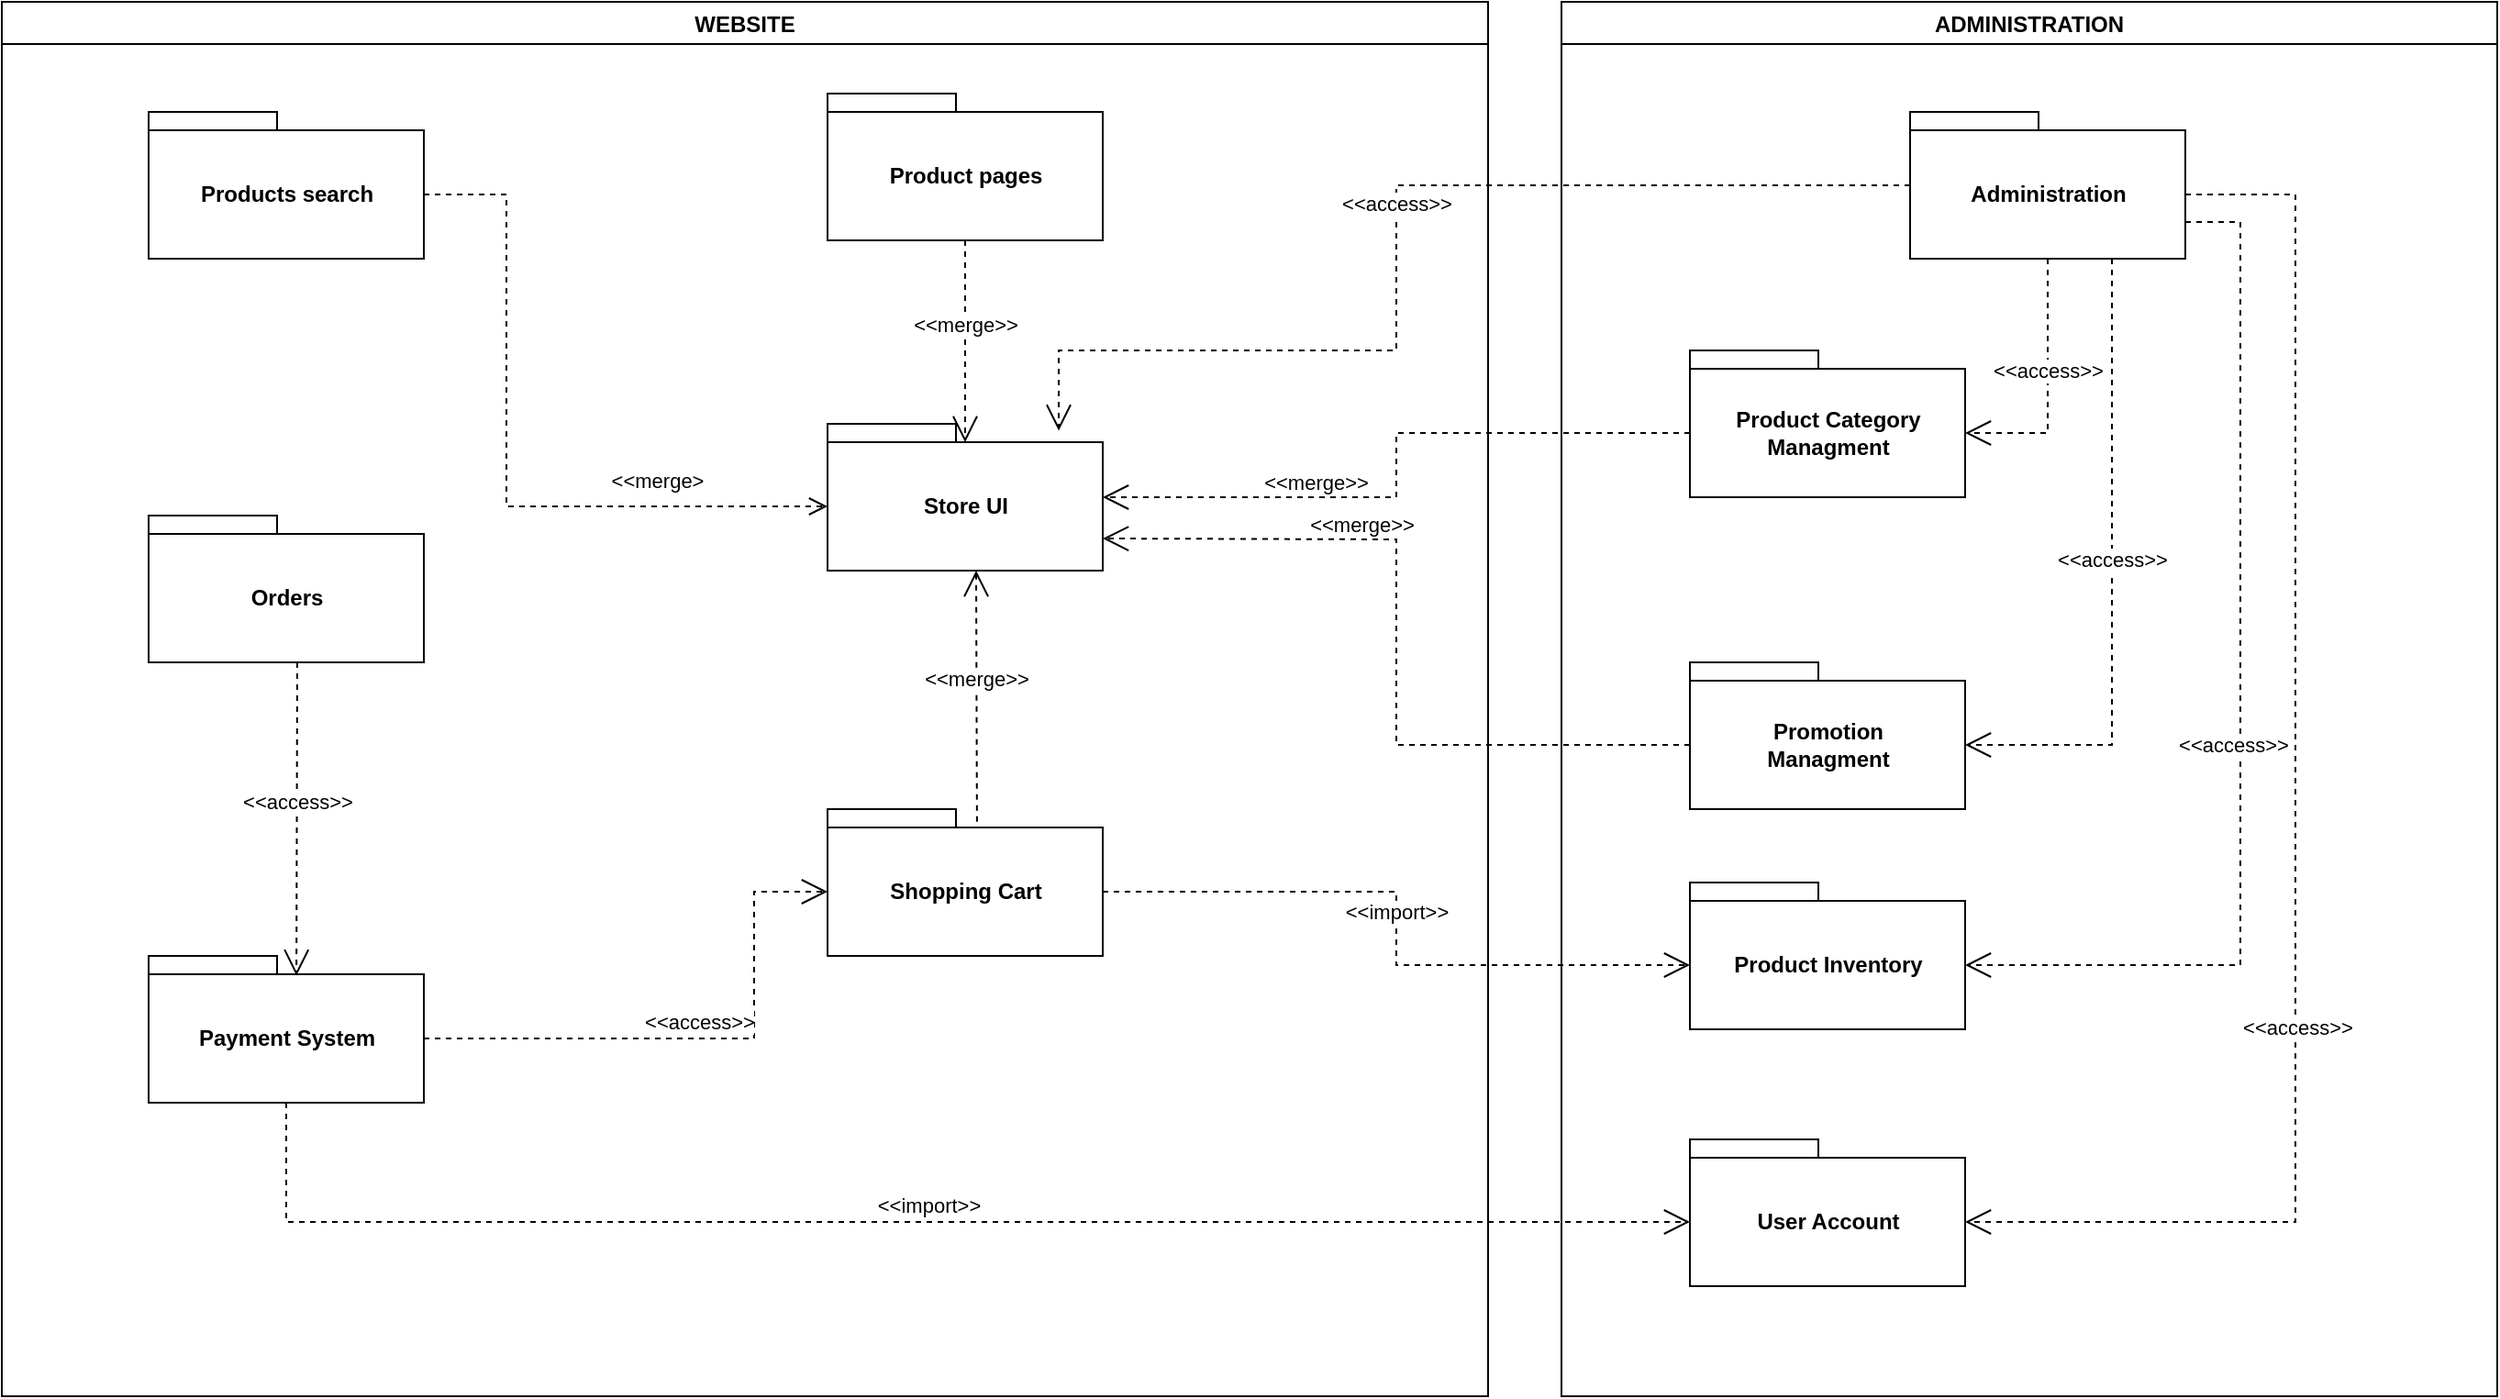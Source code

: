 <mxfile version="17.4.0" type="github">
  <diagram id="H88vbu2F5iCE0-_oEWzY" name="Page-1">
    <mxGraphModel dx="2424" dy="2037" grid="1" gridSize="10" guides="1" tooltips="1" connect="1" arrows="1" fold="1" page="1" pageScale="1" pageWidth="827" pageHeight="1169" math="0" shadow="0">
      <root>
        <mxCell id="0" />
        <mxCell id="1" parent="0" />
        <mxCell id="xVnecakKS6y9IhjQjkrB-11" value="&amp;lt;&amp;lt;import&amp;gt;&amp;gt;" style="edgeStyle=none;html=1;endArrow=open;endSize=12;dashed=1;verticalAlign=bottom;rounded=0;entryX=0;entryY=0;entryDx=0;entryDy=45;entryPerimeter=0;exitX=0.5;exitY=1;exitDx=0;exitDy=0;exitPerimeter=0;" parent="1" source="xVnecakKS6y9IhjQjkrB-2" target="xVnecakKS6y9IhjQjkrB-8" edge="1">
          <mxGeometry width="160" relative="1" as="geometry">
            <mxPoint x="170" y="484" as="sourcePoint" />
            <mxPoint x="220" y="580" as="targetPoint" />
            <Array as="points">
              <mxPoint x="-425" y="625" />
            </Array>
          </mxGeometry>
        </mxCell>
        <mxCell id="xVnecakKS6y9IhjQjkrB-13" value="&amp;lt;&amp;lt;import&amp;gt;&amp;gt;" style="edgeStyle=none;html=1;endArrow=open;endSize=12;dashed=1;verticalAlign=bottom;rounded=0;entryX=0;entryY=0;entryDx=0;entryDy=45;entryPerimeter=0;exitX=0;exitY=0;exitDx=150;exitDy=45;exitPerimeter=0;" parent="1" source="xVnecakKS6y9IhjQjkrB-6" target="xVnecakKS6y9IhjQjkrB-12" edge="1">
          <mxGeometry width="160" relative="1" as="geometry">
            <mxPoint x="270" y="410" as="sourcePoint" />
            <mxPoint x="430" y="410" as="targetPoint" />
            <Array as="points">
              <mxPoint x="180" y="445" />
              <mxPoint x="180" y="485" />
            </Array>
          </mxGeometry>
        </mxCell>
        <mxCell id="xVnecakKS6y9IhjQjkrB-20" value="&amp;lt;&amp;lt;access&amp;gt;&amp;gt;" style="edgeStyle=none;html=1;endArrow=open;endSize=12;dashed=1;verticalAlign=bottom;rounded=0;entryX=0.84;entryY=0.047;entryDx=0;entryDy=0;entryPerimeter=0;" parent="1" target="xVnecakKS6y9IhjQjkrB-14" edge="1">
          <mxGeometry width="160" relative="1" as="geometry">
            <mxPoint x="460" y="60" as="sourcePoint" />
            <mxPoint x="30" y="220" as="targetPoint" />
            <Array as="points">
              <mxPoint x="180" y="60" />
              <mxPoint x="180" y="150" />
              <mxPoint x="-4" y="150" />
            </Array>
          </mxGeometry>
        </mxCell>
        <mxCell id="xVnecakKS6y9IhjQjkrB-22" value="&amp;lt;&amp;lt;merge&amp;gt;&amp;gt;" style="edgeStyle=none;html=1;endArrow=open;endSize=12;dashed=1;verticalAlign=bottom;rounded=0;entryX=0;entryY=0;entryDx=150;entryDy=62.5;entryPerimeter=0;exitX=0;exitY=0;exitDx=0;exitDy=45;exitPerimeter=0;" parent="1" source="xVnecakKS6y9IhjQjkrB-4" target="xVnecakKS6y9IhjQjkrB-14" edge="1">
          <mxGeometry x="0.348" y="1" width="160" relative="1" as="geometry">
            <mxPoint x="434" y="130" as="sourcePoint" />
            <mxPoint x="433.3" y="226" as="targetPoint" />
            <Array as="points">
              <mxPoint x="180" y="365" />
              <mxPoint x="180" y="253" />
            </Array>
            <mxPoint as="offset" />
          </mxGeometry>
        </mxCell>
        <mxCell id="OjAhgf_gLrIJjrnwMmez-1" value="WEBSITE" style="swimlane;" parent="1" vertex="1">
          <mxGeometry x="-580" y="-40" width="810" height="760" as="geometry" />
        </mxCell>
        <mxCell id="xVnecakKS6y9IhjQjkrB-2" value="Payment System" style="shape=folder;fontStyle=1;tabWidth=70;tabHeight=10;tabPosition=left;html=1;boundedLbl=1;" parent="OjAhgf_gLrIJjrnwMmez-1" vertex="1">
          <mxGeometry x="80" y="520" width="150" height="80" as="geometry" />
        </mxCell>
        <mxCell id="xVnecakKS6y9IhjQjkrB-7" value="Orders" style="shape=folder;fontStyle=1;tabWidth=70;tabHeight=10;tabPosition=left;html=1;boundedLbl=1;" parent="OjAhgf_gLrIJjrnwMmez-1" vertex="1">
          <mxGeometry x="80" y="280" width="150" height="80" as="geometry" />
        </mxCell>
        <mxCell id="xVnecakKS6y9IhjQjkrB-9" value="&amp;lt;&amp;lt;access&amp;gt;&amp;gt;" style="edgeStyle=none;html=1;endArrow=open;endSize=12;dashed=1;verticalAlign=bottom;rounded=0;entryX=0.537;entryY=0.134;entryDx=0;entryDy=0;entryPerimeter=0;" parent="OjAhgf_gLrIJjrnwMmez-1" edge="1" target="xVnecakKS6y9IhjQjkrB-2">
          <mxGeometry width="160" relative="1" as="geometry">
            <mxPoint x="161" y="360" as="sourcePoint" />
            <mxPoint x="155" y="520" as="targetPoint" />
            <Array as="points" />
          </mxGeometry>
        </mxCell>
        <mxCell id="xVnecakKS6y9IhjQjkrB-1" value="Products search" style="shape=folder;fontStyle=1;tabWidth=70;tabHeight=10;tabPosition=left;html=1;boundedLbl=1;" parent="OjAhgf_gLrIJjrnwMmez-1" vertex="1">
          <mxGeometry x="80" y="60" width="150" height="80" as="geometry" />
        </mxCell>
        <mxCell id="xVnecakKS6y9IhjQjkrB-5" value="Product pages" style="shape=folder;fontStyle=1;tabWidth=70;tabHeight=10;tabPosition=left;html=1;boundedLbl=1;" parent="OjAhgf_gLrIJjrnwMmez-1" vertex="1">
          <mxGeometry x="450" y="50" width="150" height="80" as="geometry" />
        </mxCell>
        <mxCell id="xVnecakKS6y9IhjQjkrB-6" value="Shopping Cart" style="shape=folder;fontStyle=1;tabWidth=70;tabHeight=10;tabPosition=left;html=1;boundedLbl=1;" parent="OjAhgf_gLrIJjrnwMmez-1" vertex="1">
          <mxGeometry x="450" y="440" width="150" height="80" as="geometry" />
        </mxCell>
        <mxCell id="xVnecakKS6y9IhjQjkrB-14" value="Store UI" style="shape=folder;fontStyle=1;tabWidth=70;tabHeight=10;tabPosition=left;html=1;boundedLbl=1;" parent="OjAhgf_gLrIJjrnwMmez-1" vertex="1">
          <mxGeometry x="450" y="230" width="150" height="80" as="geometry" />
        </mxCell>
        <mxCell id="xVnecakKS6y9IhjQjkrB-15" value="&lt;span style=&quot;background-color: transparent&quot;&gt;&amp;lt;&amp;lt;merge&amp;gt;&lt;/span&gt;" style="endArrow=open;startArrow=none;endFill=0;startFill=0;endSize=8;html=1;verticalAlign=bottom;dashed=1;labelBackgroundColor=none;rounded=0;exitX=0;exitY=0;exitDx=150;exitDy=45;exitPerimeter=0;entryX=0;entryY=0;entryDx=0;entryDy=45;entryPerimeter=0;" parent="OjAhgf_gLrIJjrnwMmez-1" source="xVnecakKS6y9IhjQjkrB-1" target="xVnecakKS6y9IhjQjkrB-14" edge="1">
          <mxGeometry x="0.52" y="5" width="160" relative="1" as="geometry">
            <mxPoint x="460" y="260" as="sourcePoint" />
            <mxPoint x="620" y="260" as="targetPoint" />
            <Array as="points">
              <mxPoint x="275" y="105" />
              <mxPoint x="275" y="275" />
            </Array>
            <mxPoint as="offset" />
          </mxGeometry>
        </mxCell>
        <mxCell id="xVnecakKS6y9IhjQjkrB-16" value="&amp;lt;&amp;lt;merge&amp;gt;&amp;gt;" style="edgeStyle=none;html=1;endArrow=open;endSize=12;dashed=1;verticalAlign=bottom;rounded=0;entryX=0.5;entryY=0.125;entryDx=0;entryDy=0;entryPerimeter=0;exitX=0.5;exitY=1;exitDx=0;exitDy=0;exitPerimeter=0;" parent="OjAhgf_gLrIJjrnwMmez-1" source="xVnecakKS6y9IhjQjkrB-5" target="xVnecakKS6y9IhjQjkrB-14" edge="1">
          <mxGeometry width="160" relative="1" as="geometry">
            <mxPoint x="479" y="120" as="sourcePoint" />
            <mxPoint x="610" y="150" as="targetPoint" />
          </mxGeometry>
        </mxCell>
        <mxCell id="xVnecakKS6y9IhjQjkrB-19" value="&amp;lt;&amp;lt;merge&amp;gt;&amp;gt;" style="edgeStyle=none;html=1;endArrow=open;endSize=12;dashed=1;verticalAlign=bottom;rounded=0;exitX=0.543;exitY=0.086;exitDx=0;exitDy=0;exitPerimeter=0;" parent="OjAhgf_gLrIJjrnwMmez-1" source="xVnecakKS6y9IhjQjkrB-6" edge="1">
          <mxGeometry width="160" relative="1" as="geometry">
            <mxPoint x="465" y="390" as="sourcePoint" />
            <mxPoint x="531" y="310" as="targetPoint" />
          </mxGeometry>
        </mxCell>
        <mxCell id="xVnecakKS6y9IhjQjkrB-10" value="&amp;lt;&amp;lt;access&amp;gt;&amp;gt;" style="edgeStyle=none;html=1;endArrow=open;endSize=12;dashed=1;verticalAlign=bottom;rounded=0;exitX=0;exitY=0;exitDx=150;exitDy=45;exitPerimeter=0;entryX=0;entryY=0;entryDx=0;entryDy=45;entryPerimeter=0;" parent="OjAhgf_gLrIJjrnwMmez-1" source="xVnecakKS6y9IhjQjkrB-2" target="xVnecakKS6y9IhjQjkrB-6" edge="1">
          <mxGeometry width="160" relative="1" as="geometry">
            <mxPoint x="870" y="360" as="sourcePoint" />
            <mxPoint x="1030" y="360" as="targetPoint" />
            <Array as="points">
              <mxPoint x="410" y="565" />
              <mxPoint x="410" y="485" />
            </Array>
          </mxGeometry>
        </mxCell>
        <mxCell id="OjAhgf_gLrIJjrnwMmez-15" value="ADMINISTRATION" style="swimlane;" parent="1" vertex="1">
          <mxGeometry x="270" y="-40" width="510" height="760" as="geometry" />
        </mxCell>
        <mxCell id="xVnecakKS6y9IhjQjkrB-8" value="User Account" style="shape=folder;fontStyle=1;tabWidth=70;tabHeight=10;tabPosition=left;html=1;boundedLbl=1;" parent="OjAhgf_gLrIJjrnwMmez-15" vertex="1">
          <mxGeometry x="70" y="620" width="150" height="80" as="geometry" />
        </mxCell>
        <mxCell id="xVnecakKS6y9IhjQjkrB-12" value="Product Inventory" style="shape=folder;fontStyle=1;tabWidth=70;tabHeight=10;tabPosition=left;html=1;boundedLbl=1;" parent="OjAhgf_gLrIJjrnwMmez-15" vertex="1">
          <mxGeometry x="70" y="480" width="150" height="80" as="geometry" />
        </mxCell>
        <mxCell id="xVnecakKS6y9IhjQjkrB-3" value="Administration" style="shape=folder;fontStyle=1;tabWidth=70;tabHeight=10;tabPosition=left;html=1;boundedLbl=1;" parent="OjAhgf_gLrIJjrnwMmez-15" vertex="1">
          <mxGeometry x="190" y="60" width="150" height="80" as="geometry" />
        </mxCell>
        <mxCell id="xVnecakKS6y9IhjQjkrB-17" value="&amp;lt;&amp;lt;access&amp;gt;&amp;gt;" style="edgeStyle=none;html=1;endArrow=open;endSize=12;dashed=1;verticalAlign=bottom;rounded=0;entryX=0;entryY=0;entryDx=150;entryDy=45;entryPerimeter=0;" parent="OjAhgf_gLrIJjrnwMmez-15" target="xVnecakKS6y9IhjQjkrB-12" edge="1">
          <mxGeometry x="0.107" y="-4" width="160" relative="1" as="geometry">
            <mxPoint x="340" y="120" as="sourcePoint" />
            <mxPoint x="460" y="554" as="targetPoint" />
            <Array as="points">
              <mxPoint x="370" y="120" />
              <mxPoint x="370" y="485" />
              <mxPoint x="370" y="525" />
            </Array>
            <mxPoint as="offset" />
          </mxGeometry>
        </mxCell>
        <mxCell id="xVnecakKS6y9IhjQjkrB-18" value="" style="edgeStyle=none;html=1;endArrow=open;endSize=12;dashed=1;verticalAlign=bottom;rounded=0;exitX=0;exitY=0;exitDx=150;exitDy=45;exitPerimeter=0;entryX=0;entryY=0;entryDx=150;entryDy=45;entryPerimeter=0;" parent="OjAhgf_gLrIJjrnwMmez-15" source="xVnecakKS6y9IhjQjkrB-3" target="xVnecakKS6y9IhjQjkrB-8" edge="1">
          <mxGeometry x="0.059" y="80" width="160" relative="1" as="geometry">
            <mxPoint y="614" as="sourcePoint" />
            <mxPoint x="160" y="614" as="targetPoint" />
            <Array as="points">
              <mxPoint x="400" y="105" />
              <mxPoint x="400" y="665" />
              <mxPoint x="290" y="665" />
            </Array>
            <mxPoint as="offset" />
          </mxGeometry>
        </mxCell>
        <mxCell id="WyrviyDEyEpqWxOpPwF1-1" value="&amp;lt;&amp;lt;access&amp;gt;&amp;gt;" style="edgeLabel;html=1;align=center;verticalAlign=middle;resizable=0;points=[];" vertex="1" connectable="0" parent="xVnecakKS6y9IhjQjkrB-18">
          <mxGeometry x="0.284" y="1" relative="1" as="geometry">
            <mxPoint as="offset" />
          </mxGeometry>
        </mxCell>
        <mxCell id="xVnecakKS6y9IhjQjkrB-4" value="Promotion&lt;br&gt;Managment" style="shape=folder;fontStyle=1;tabWidth=70;tabHeight=10;tabPosition=left;html=1;boundedLbl=1;" parent="OjAhgf_gLrIJjrnwMmez-15" vertex="1">
          <mxGeometry x="70" y="360" width="150" height="80" as="geometry" />
        </mxCell>
        <mxCell id="xVnecakKS6y9IhjQjkrB-21" value="&amp;lt;&amp;lt;access&amp;gt;&amp;gt;" style="edgeStyle=none;html=1;endArrow=open;endSize=12;dashed=1;verticalAlign=bottom;rounded=0;entryX=0;entryY=0;entryDx=150;entryDy=45;entryPerimeter=0;" parent="OjAhgf_gLrIJjrnwMmez-15" target="xVnecakKS6y9IhjQjkrB-4" edge="1">
          <mxGeometry width="160" relative="1" as="geometry">
            <mxPoint x="300" y="140" as="sourcePoint" />
            <mxPoint x="220" y="305" as="targetPoint" />
            <Array as="points">
              <mxPoint x="300" y="405" />
            </Array>
          </mxGeometry>
        </mxCell>
        <mxCell id="WyrviyDEyEpqWxOpPwF1-2" value="Product Category &lt;br&gt;Managment" style="shape=folder;fontStyle=1;tabWidth=70;tabHeight=10;tabPosition=left;html=1;boundedLbl=1;" vertex="1" parent="OjAhgf_gLrIJjrnwMmez-15">
          <mxGeometry x="70" y="190" width="150" height="80" as="geometry" />
        </mxCell>
        <mxCell id="WyrviyDEyEpqWxOpPwF1-3" value="&amp;lt;&amp;lt;access&amp;gt;&amp;gt;" style="edgeStyle=none;html=1;endArrow=open;endSize=12;dashed=1;verticalAlign=bottom;rounded=0;entryX=0;entryY=0;entryDx=150;entryDy=45;entryPerimeter=0;exitX=0.5;exitY=1;exitDx=0;exitDy=0;exitPerimeter=0;" edge="1" parent="OjAhgf_gLrIJjrnwMmez-15" source="xVnecakKS6y9IhjQjkrB-3" target="WyrviyDEyEpqWxOpPwF1-2">
          <mxGeometry width="160" relative="1" as="geometry">
            <mxPoint x="260" y="170" as="sourcePoint" />
            <mxPoint x="230" y="415" as="targetPoint" />
            <Array as="points">
              <mxPoint x="265" y="235" />
            </Array>
          </mxGeometry>
        </mxCell>
        <mxCell id="WyrviyDEyEpqWxOpPwF1-4" value="&amp;lt;&amp;lt;merge&amp;gt;&amp;gt;" style="edgeStyle=none;html=1;endArrow=open;endSize=12;dashed=1;verticalAlign=bottom;rounded=0;exitX=0;exitY=0;exitDx=0;exitDy=45;exitPerimeter=0;" edge="1" parent="1" source="WyrviyDEyEpqWxOpPwF1-2">
          <mxGeometry x="0.348" y="1" width="160" relative="1" as="geometry">
            <mxPoint x="350" y="375" as="sourcePoint" />
            <mxPoint x="20" y="230" as="targetPoint" />
            <Array as="points">
              <mxPoint x="180" y="195" />
              <mxPoint x="180" y="230" />
            </Array>
            <mxPoint as="offset" />
          </mxGeometry>
        </mxCell>
      </root>
    </mxGraphModel>
  </diagram>
</mxfile>
